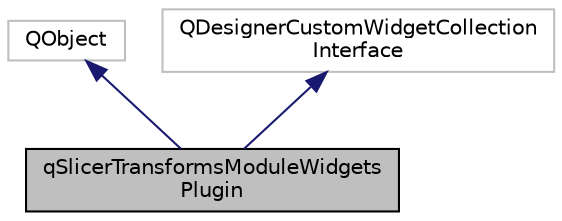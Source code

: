 digraph "qSlicerTransformsModuleWidgetsPlugin"
{
  bgcolor="transparent";
  edge [fontname="Helvetica",fontsize="10",labelfontname="Helvetica",labelfontsize="10"];
  node [fontname="Helvetica",fontsize="10",shape=record];
  Node3 [label="qSlicerTransformsModuleWidgets\lPlugin",height=0.2,width=0.4,color="black", fillcolor="grey75", style="filled", fontcolor="black"];
  Node4 -> Node3 [dir="back",color="midnightblue",fontsize="10",style="solid",fontname="Helvetica"];
  Node4 [label="QObject",height=0.2,width=0.4,color="grey75"];
  Node5 -> Node3 [dir="back",color="midnightblue",fontsize="10",style="solid",fontname="Helvetica"];
  Node5 [label="QDesignerCustomWidgetCollection\lInterface",height=0.2,width=0.4,color="grey75"];
}
